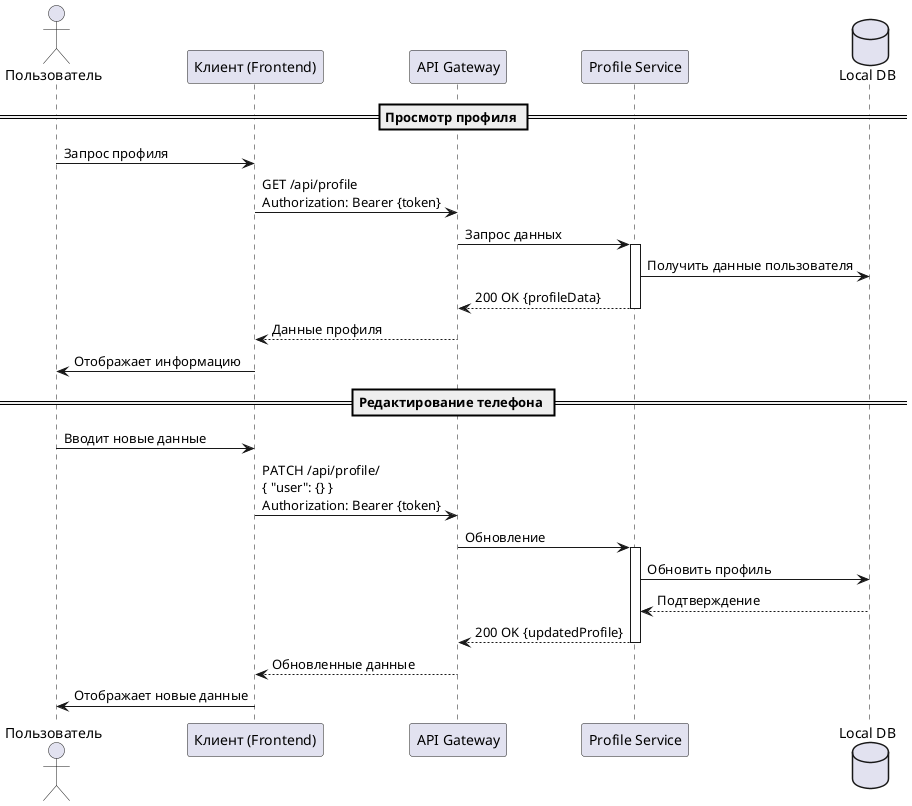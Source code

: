 @startuml manage-profile
actor Пользователь
participant "Клиент (Frontend)" as Client
participant "API Gateway" as Gateway
participant "Profile Service" as Profile
database "Local DB" as DB

== Просмотр профиля ==
Пользователь -> Client: Запрос профиля
Client -> Gateway: GET /api/profile\nAuthorization: Bearer {token}
Gateway -> Profile: Запрос данных
activate Profile

Profile -> DB: Получить данные пользователя
Profile --> Gateway: 200 OK {profileData}
deactivate Profile

Gateway --> Client: Данные профиля
Client -> Пользователь: Отображает информацию

== Редактирование телефона ==
Пользователь -> Client: Вводит новые данные
Client -> Gateway: PATCH /api/profile/\n{ "user": {} }\nAuthorization: Bearer {token}
Gateway -> Profile: Обновление
activate Profile

Profile -> DB: Обновить профиль
DB --> Profile: Подтверждение
Profile --> Gateway: 200 OK {updatedProfile}
deactivate Profile

Gateway --> Client: Обновленные данные
Client -> Пользователь: Отображает новые данные
@enduml